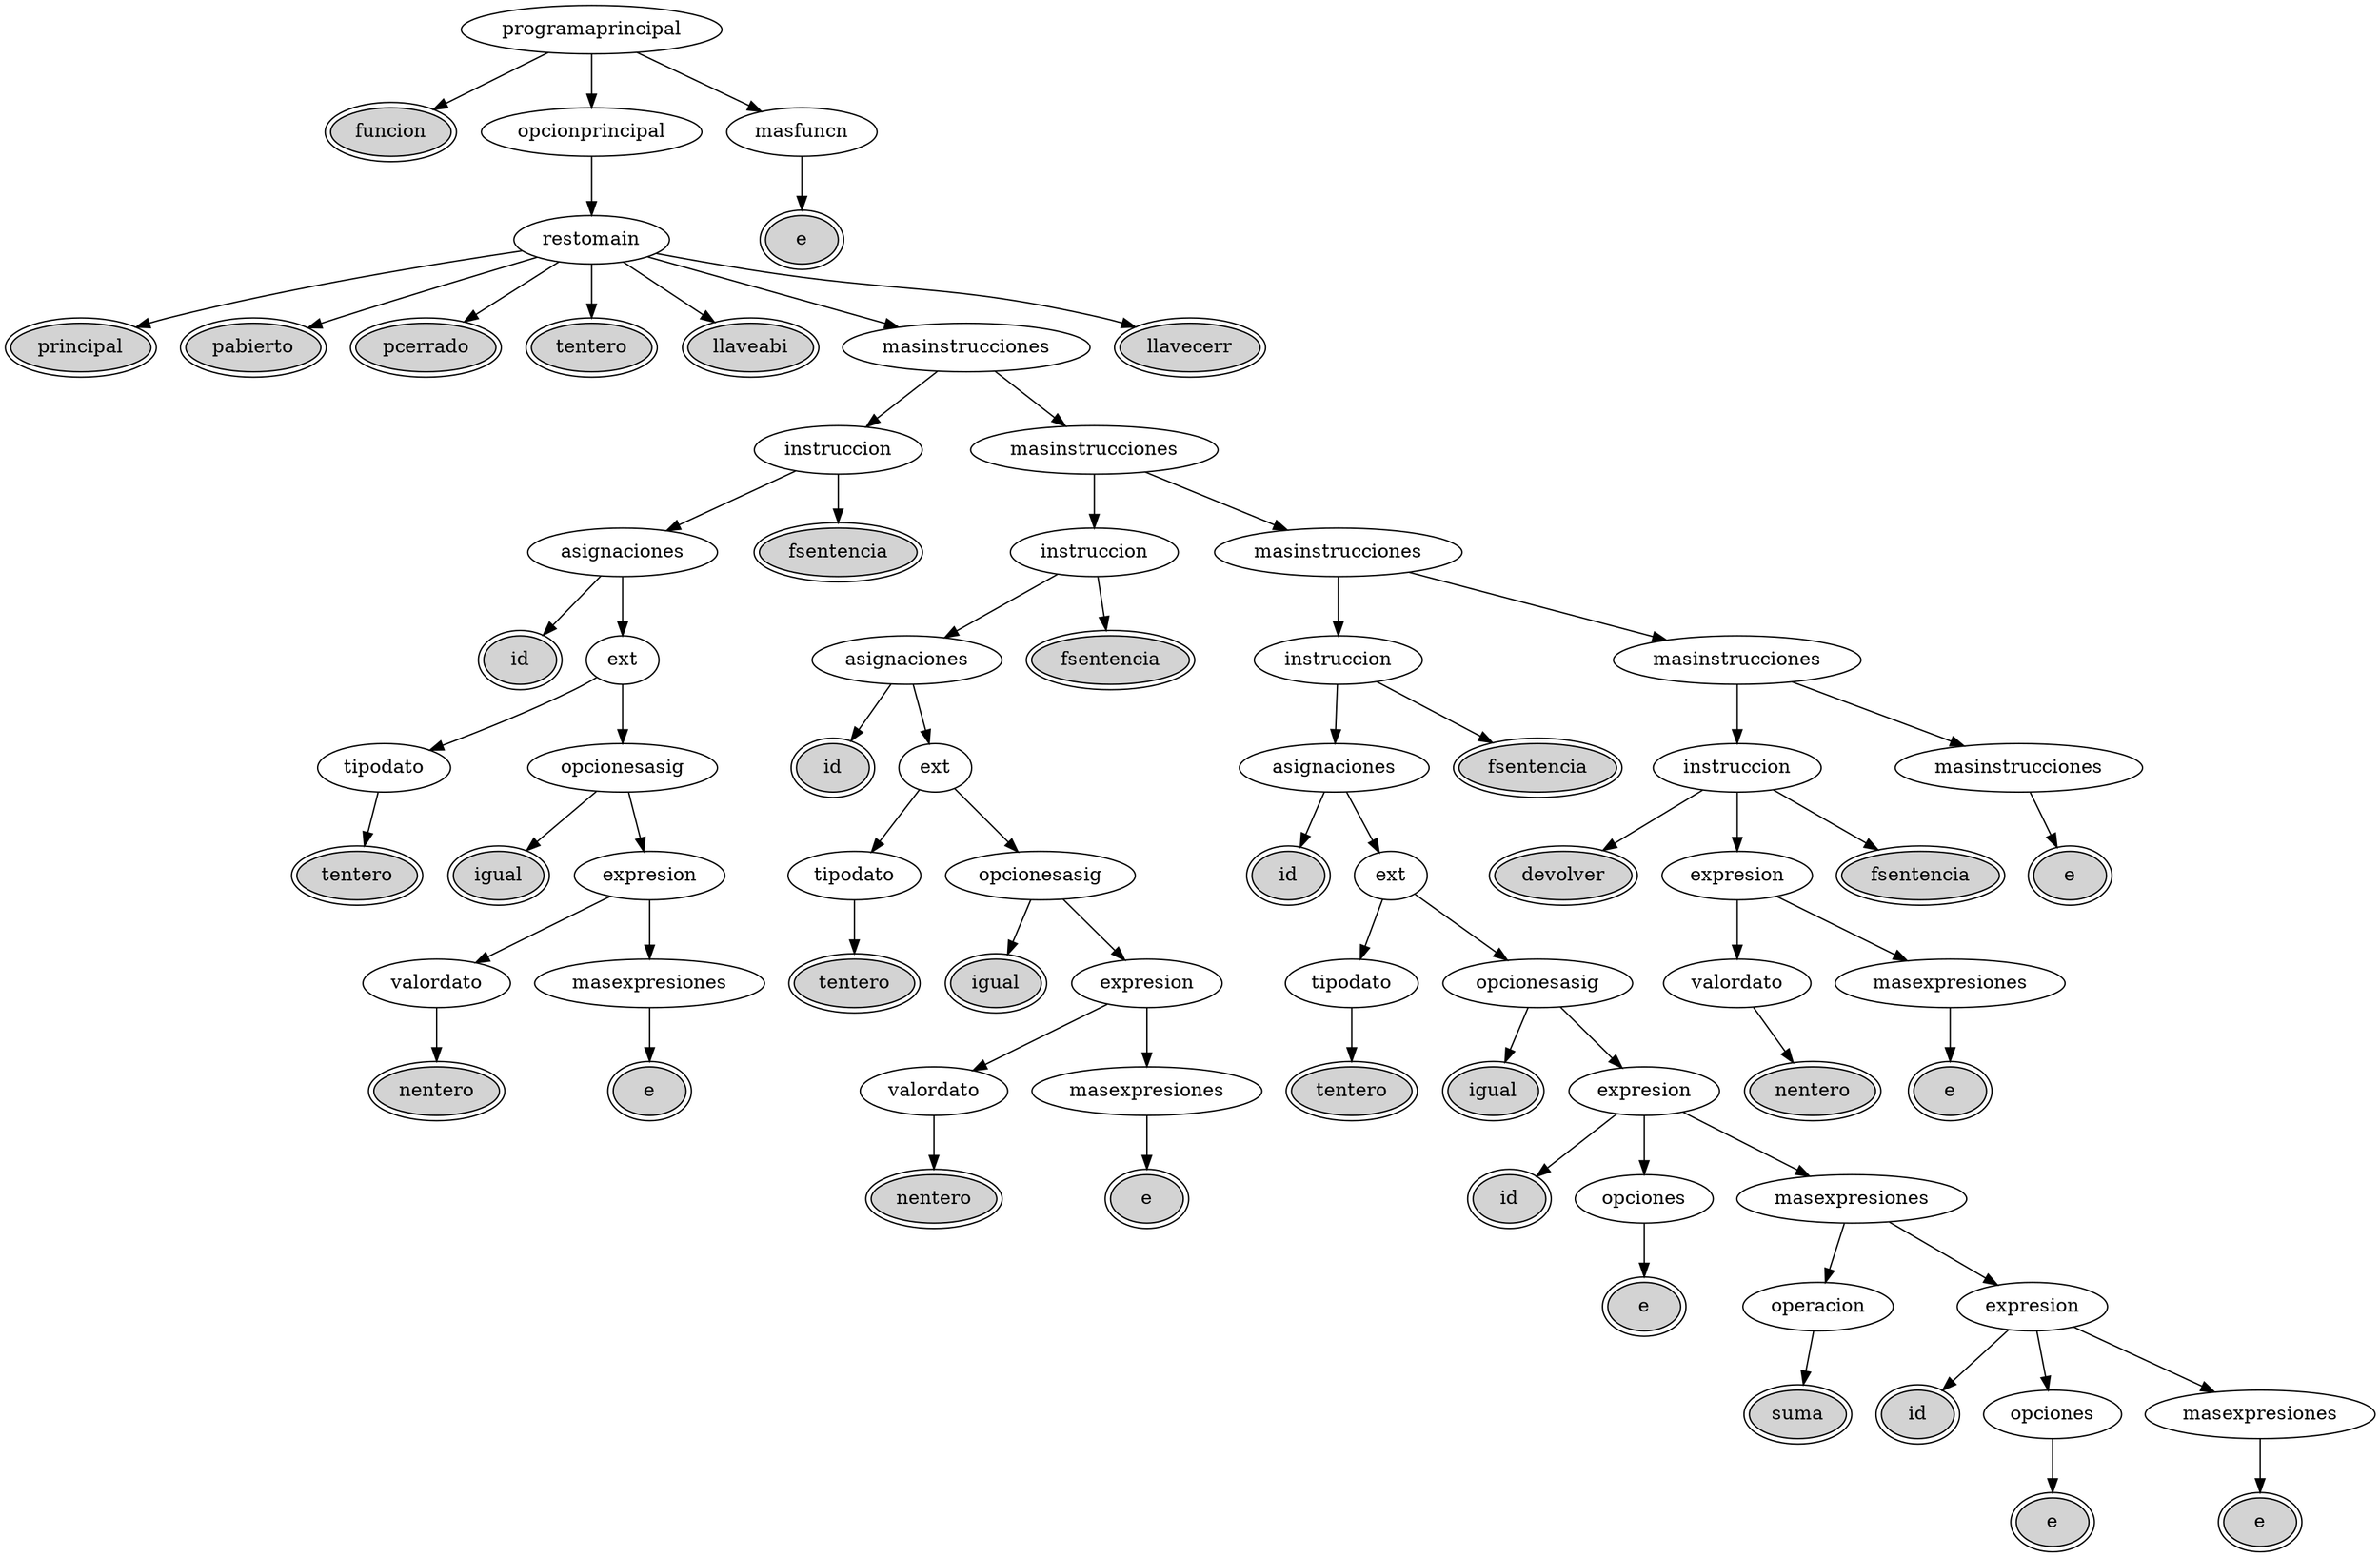 digraph {
	1 [label=programaprincipal fillcolor=white style=filled]
	1 -> 2
	2 [label=funcion fillcolor=lightgrey peripheries=2 style=filled]
	1 -> 3
	3 [label=opcionprincipal fillcolor=white style=filled]
	3 -> 5
	5 [label=restomain fillcolor=white style=filled]
	5 -> 6
	6 [label=principal fillcolor=lightgrey peripheries=2 style=filled]
	5 -> 7
	7 [label=pabierto fillcolor=lightgrey peripheries=2 style=filled]
	5 -> 8
	8 [label=pcerrado fillcolor=lightgrey peripheries=2 style=filled]
	5 -> 9
	9 [label=tentero fillcolor=lightgrey peripheries=2 style=filled]
	5 -> 10
	10 [label=llaveabi fillcolor=lightgrey peripheries=2 style=filled]
	5 -> 11
	11 [label=masinstrucciones fillcolor=white style=filled]
	11 -> 13
	13 [label=instruccion fillcolor=white style=filled]
	13 -> 15
	15 [label=asignaciones fillcolor=white style=filled]
	15 -> 17
	17 [label=id fillcolor=lightgrey peripheries=2 style=filled]
	15 -> 18
	18 [label=ext fillcolor=white style=filled]
	18 -> 19
	19 [label=tipodato fillcolor=white style=filled]
	19 -> 21
	21 [label=tentero fillcolor=lightgrey peripheries=2 style=filled]
	18 -> 20
	20 [label=opcionesasig fillcolor=white style=filled]
	20 -> 22
	22 [label=igual fillcolor=lightgrey peripheries=2 style=filled]
	20 -> 23
	23 [label=expresion fillcolor=white style=filled]
	23 -> 24
	24 [label=valordato fillcolor=white style=filled]
	24 -> 26
	26 [label=nentero fillcolor=lightgrey peripheries=2 style=filled]
	23 -> 25
	25 [label=masexpresiones fillcolor=white style=filled]
	25 -> 27
	27 [label=e fillcolor=lightgrey peripheries=2 style=filled]
	13 -> 16
	16 [label=fsentencia fillcolor=lightgrey peripheries=2 style=filled]
	11 -> 14
	14 [label=masinstrucciones fillcolor=white style=filled]
	14 -> 28
	28 [label=instruccion fillcolor=white style=filled]
	28 -> 30
	30 [label=asignaciones fillcolor=white style=filled]
	30 -> 32
	32 [label=id fillcolor=lightgrey peripheries=2 style=filled]
	30 -> 33
	33 [label=ext fillcolor=white style=filled]
	33 -> 34
	34 [label=tipodato fillcolor=white style=filled]
	34 -> 36
	36 [label=tentero fillcolor=lightgrey peripheries=2 style=filled]
	33 -> 35
	35 [label=opcionesasig fillcolor=white style=filled]
	35 -> 37
	37 [label=igual fillcolor=lightgrey peripheries=2 style=filled]
	35 -> 38
	38 [label=expresion fillcolor=white style=filled]
	38 -> 39
	39 [label=valordato fillcolor=white style=filled]
	39 -> 41
	41 [label=nentero fillcolor=lightgrey peripheries=2 style=filled]
	38 -> 40
	40 [label=masexpresiones fillcolor=white style=filled]
	40 -> 42
	42 [label=e fillcolor=lightgrey peripheries=2 style=filled]
	28 -> 31
	31 [label=fsentencia fillcolor=lightgrey peripheries=2 style=filled]
	14 -> 29
	29 [label=masinstrucciones fillcolor=white style=filled]
	29 -> 43
	43 [label=instruccion fillcolor=white style=filled]
	43 -> 45
	45 [label=asignaciones fillcolor=white style=filled]
	45 -> 47
	47 [label=id fillcolor=lightgrey peripheries=2 style=filled]
	45 -> 48
	48 [label=ext fillcolor=white style=filled]
	48 -> 49
	49 [label=tipodato fillcolor=white style=filled]
	49 -> 51
	51 [label=tentero fillcolor=lightgrey peripheries=2 style=filled]
	48 -> 50
	50 [label=opcionesasig fillcolor=white style=filled]
	50 -> 52
	52 [label=igual fillcolor=lightgrey peripheries=2 style=filled]
	50 -> 53
	53 [label=expresion fillcolor=white style=filled]
	53 -> 54
	54 [label=id fillcolor=lightgrey peripheries=2 style=filled]
	53 -> 55
	55 [label=opciones fillcolor=white style=filled]
	55 -> 57
	57 [label=e fillcolor=lightgrey peripheries=2 style=filled]
	53 -> 56
	56 [label=masexpresiones fillcolor=white style=filled]
	56 -> 58
	58 [label=operacion fillcolor=white style=filled]
	58 -> 60
	60 [label=suma fillcolor=lightgrey peripheries=2 style=filled]
	56 -> 59
	59 [label=expresion fillcolor=white style=filled]
	59 -> 61
	61 [label=id fillcolor=lightgrey peripheries=2 style=filled]
	59 -> 62
	62 [label=opciones fillcolor=white style=filled]
	62 -> 64
	64 [label=e fillcolor=lightgrey peripheries=2 style=filled]
	59 -> 63
	63 [label=masexpresiones fillcolor=white style=filled]
	63 -> 65
	65 [label=e fillcolor=lightgrey peripheries=2 style=filled]
	43 -> 46
	46 [label=fsentencia fillcolor=lightgrey peripheries=2 style=filled]
	29 -> 44
	44 [label=masinstrucciones fillcolor=white style=filled]
	44 -> 66
	66 [label=instruccion fillcolor=white style=filled]
	66 -> 68
	68 [label=devolver fillcolor=lightgrey peripheries=2 style=filled]
	66 -> 69
	69 [label=expresion fillcolor=white style=filled]
	69 -> 71
	71 [label=valordato fillcolor=white style=filled]
	71 -> 73
	73 [label=nentero fillcolor=lightgrey peripheries=2 style=filled]
	69 -> 72
	72 [label=masexpresiones fillcolor=white style=filled]
	72 -> 74
	74 [label=e fillcolor=lightgrey peripheries=2 style=filled]
	66 -> 70
	70 [label=fsentencia fillcolor=lightgrey peripheries=2 style=filled]
	44 -> 67
	67 [label=masinstrucciones fillcolor=white style=filled]
	67 -> 75
	75 [label=e fillcolor=lightgrey peripheries=2 style=filled]
	5 -> 12
	12 [label=llavecerr fillcolor=lightgrey peripheries=2 style=filled]
	1 -> 4
	4 [label=masfuncn fillcolor=white style=filled]
	4 -> 76
	76 [label=e fillcolor=lightgrey peripheries=2 style=filled]
}
